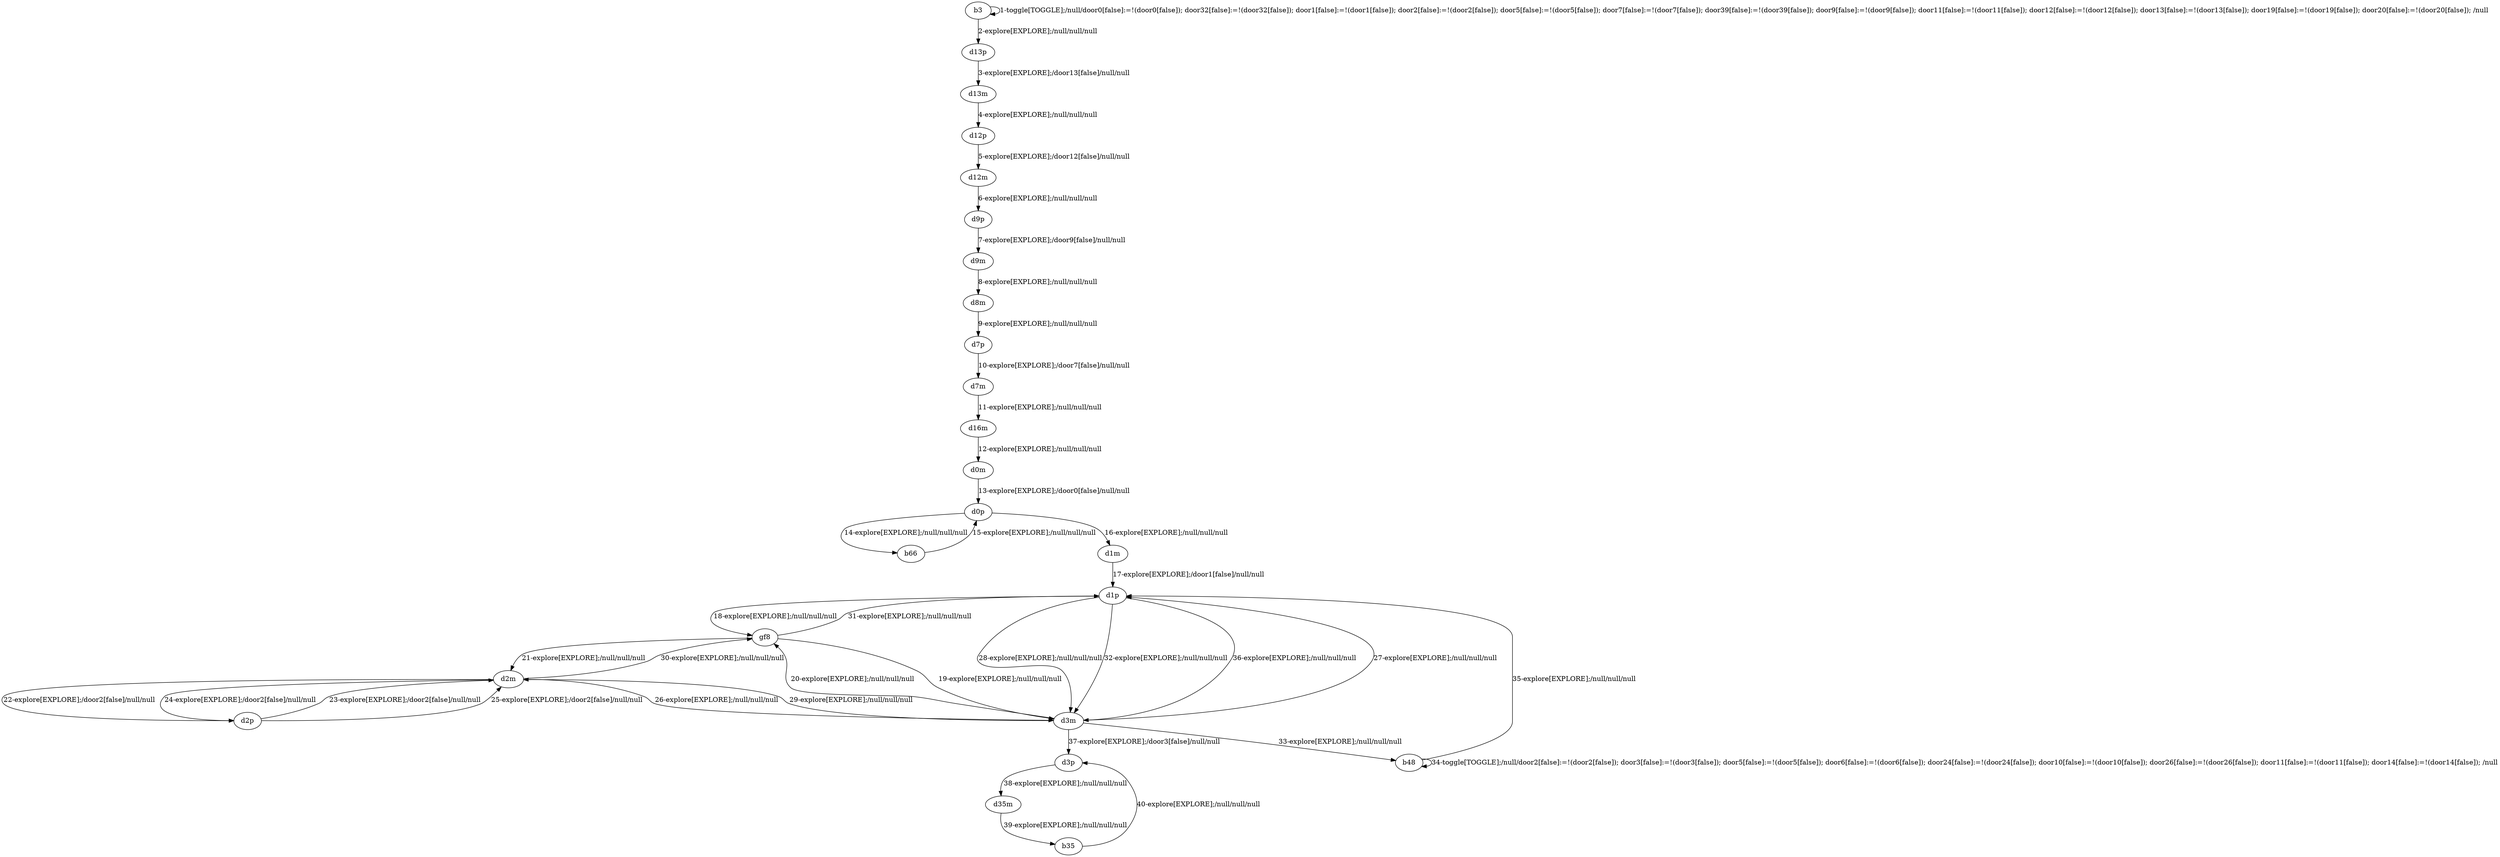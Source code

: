 # Total number of goals covered by this test: 1
# b35 --> d3p

digraph g {
"b3" -> "b3" [label = "1-toggle[TOGGLE];/null/door0[false]:=!(door0[false]); door32[false]:=!(door32[false]); door1[false]:=!(door1[false]); door2[false]:=!(door2[false]); door5[false]:=!(door5[false]); door7[false]:=!(door7[false]); door39[false]:=!(door39[false]); door9[false]:=!(door9[false]); door11[false]:=!(door11[false]); door12[false]:=!(door12[false]); door13[false]:=!(door13[false]); door19[false]:=!(door19[false]); door20[false]:=!(door20[false]); /null"];
"b3" -> "d13p" [label = "2-explore[EXPLORE];/null/null/null"];
"d13p" -> "d13m" [label = "3-explore[EXPLORE];/door13[false]/null/null"];
"d13m" -> "d12p" [label = "4-explore[EXPLORE];/null/null/null"];
"d12p" -> "d12m" [label = "5-explore[EXPLORE];/door12[false]/null/null"];
"d12m" -> "d9p" [label = "6-explore[EXPLORE];/null/null/null"];
"d9p" -> "d9m" [label = "7-explore[EXPLORE];/door9[false]/null/null"];
"d9m" -> "d8m" [label = "8-explore[EXPLORE];/null/null/null"];
"d8m" -> "d7p" [label = "9-explore[EXPLORE];/null/null/null"];
"d7p" -> "d7m" [label = "10-explore[EXPLORE];/door7[false]/null/null"];
"d7m" -> "d16m" [label = "11-explore[EXPLORE];/null/null/null"];
"d16m" -> "d0m" [label = "12-explore[EXPLORE];/null/null/null"];
"d0m" -> "d0p" [label = "13-explore[EXPLORE];/door0[false]/null/null"];
"d0p" -> "b66" [label = "14-explore[EXPLORE];/null/null/null"];
"b66" -> "d0p" [label = "15-explore[EXPLORE];/null/null/null"];
"d0p" -> "d1m" [label = "16-explore[EXPLORE];/null/null/null"];
"d1m" -> "d1p" [label = "17-explore[EXPLORE];/door1[false]/null/null"];
"d1p" -> "gf8" [label = "18-explore[EXPLORE];/null/null/null"];
"gf8" -> "d3m" [label = "19-explore[EXPLORE];/null/null/null"];
"d3m" -> "gf8" [label = "20-explore[EXPLORE];/null/null/null"];
"gf8" -> "d2m" [label = "21-explore[EXPLORE];/null/null/null"];
"d2m" -> "d2p" [label = "22-explore[EXPLORE];/door2[false]/null/null"];
"d2p" -> "d2m" [label = "23-explore[EXPLORE];/door2[false]/null/null"];
"d2m" -> "d2p" [label = "24-explore[EXPLORE];/door2[false]/null/null"];
"d2p" -> "d2m" [label = "25-explore[EXPLORE];/door2[false]/null/null"];
"d2m" -> "d3m" [label = "26-explore[EXPLORE];/null/null/null"];
"d3m" -> "d1p" [label = "27-explore[EXPLORE];/null/null/null"];
"d1p" -> "d3m" [label = "28-explore[EXPLORE];/null/null/null"];
"d3m" -> "d2m" [label = "29-explore[EXPLORE];/null/null/null"];
"d2m" -> "gf8" [label = "30-explore[EXPLORE];/null/null/null"];
"gf8" -> "d1p" [label = "31-explore[EXPLORE];/null/null/null"];
"d1p" -> "d3m" [label = "32-explore[EXPLORE];/null/null/null"];
"d3m" -> "b48" [label = "33-explore[EXPLORE];/null/null/null"];
"b48" -> "b48" [label = "34-toggle[TOGGLE];/null/door2[false]:=!(door2[false]); door3[false]:=!(door3[false]); door5[false]:=!(door5[false]); door6[false]:=!(door6[false]); door24[false]:=!(door24[false]); door10[false]:=!(door10[false]); door26[false]:=!(door26[false]); door11[false]:=!(door11[false]); door14[false]:=!(door14[false]); /null"];
"b48" -> "d1p" [label = "35-explore[EXPLORE];/null/null/null"];
"d1p" -> "d3m" [label = "36-explore[EXPLORE];/null/null/null"];
"d3m" -> "d3p" [label = "37-explore[EXPLORE];/door3[false]/null/null"];
"d3p" -> "d35m" [label = "38-explore[EXPLORE];/null/null/null"];
"d35m" -> "b35" [label = "39-explore[EXPLORE];/null/null/null"];
"b35" -> "d3p" [label = "40-explore[EXPLORE];/null/null/null"];
}